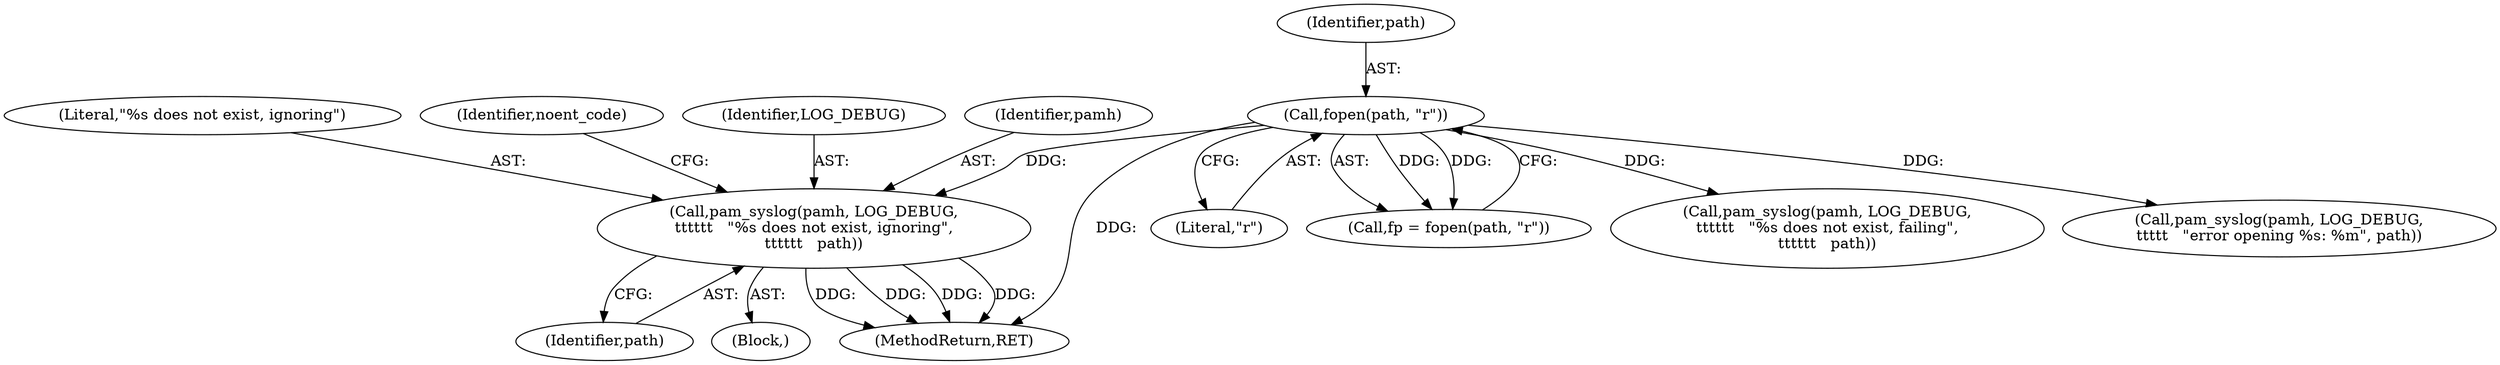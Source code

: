digraph "0_altlinux_ffe7058c70253d574b1963c7c93002bd410fddc9@API" {
"1000226" [label="(Call,pam_syslog(pamh, LOG_DEBUG,\n\t\t\t\t\t\t   \"%s does not exist, ignoring\",\n\t\t\t\t\t\t   path))"];
"1000181" [label="(Call,fopen(path, \"r\"))"];
"1000230" [label="(Identifier,path)"];
"1000183" [label="(Literal,\"r\")"];
"1000226" [label="(Call,pam_syslog(pamh, LOG_DEBUG,\n\t\t\t\t\t\t   \"%s does not exist, ignoring\",\n\t\t\t\t\t\t   path))"];
"1000179" [label="(Call,fp = fopen(path, \"r\"))"];
"1000229" [label="(Literal,\"%s does not exist, ignoring\")"];
"1000225" [label="(Block,)"];
"1000242" [label="(Identifier,noent_code)"];
"1000182" [label="(Identifier,path)"];
"1000236" [label="(Call,pam_syslog(pamh, LOG_DEBUG,\n\t\t\t\t\t\t   \"%s does not exist, failing\",\n\t\t\t\t\t\t   path))"];
"1000247" [label="(Call,pam_syslog(pamh, LOG_DEBUG,\n\t\t\t\t\t   \"error opening %s: %m\", path))"];
"1000228" [label="(Identifier,LOG_DEBUG)"];
"1000181" [label="(Call,fopen(path, \"r\"))"];
"1000227" [label="(Identifier,pamh)"];
"1000254" [label="(MethodReturn,RET)"];
"1000226" -> "1000225"  [label="AST: "];
"1000226" -> "1000230"  [label="CFG: "];
"1000227" -> "1000226"  [label="AST: "];
"1000228" -> "1000226"  [label="AST: "];
"1000229" -> "1000226"  [label="AST: "];
"1000230" -> "1000226"  [label="AST: "];
"1000242" -> "1000226"  [label="CFG: "];
"1000226" -> "1000254"  [label="DDG: "];
"1000226" -> "1000254"  [label="DDG: "];
"1000226" -> "1000254"  [label="DDG: "];
"1000226" -> "1000254"  [label="DDG: "];
"1000181" -> "1000226"  [label="DDG: "];
"1000181" -> "1000179"  [label="AST: "];
"1000181" -> "1000183"  [label="CFG: "];
"1000182" -> "1000181"  [label="AST: "];
"1000183" -> "1000181"  [label="AST: "];
"1000179" -> "1000181"  [label="CFG: "];
"1000181" -> "1000254"  [label="DDG: "];
"1000181" -> "1000179"  [label="DDG: "];
"1000181" -> "1000179"  [label="DDG: "];
"1000181" -> "1000236"  [label="DDG: "];
"1000181" -> "1000247"  [label="DDG: "];
}
